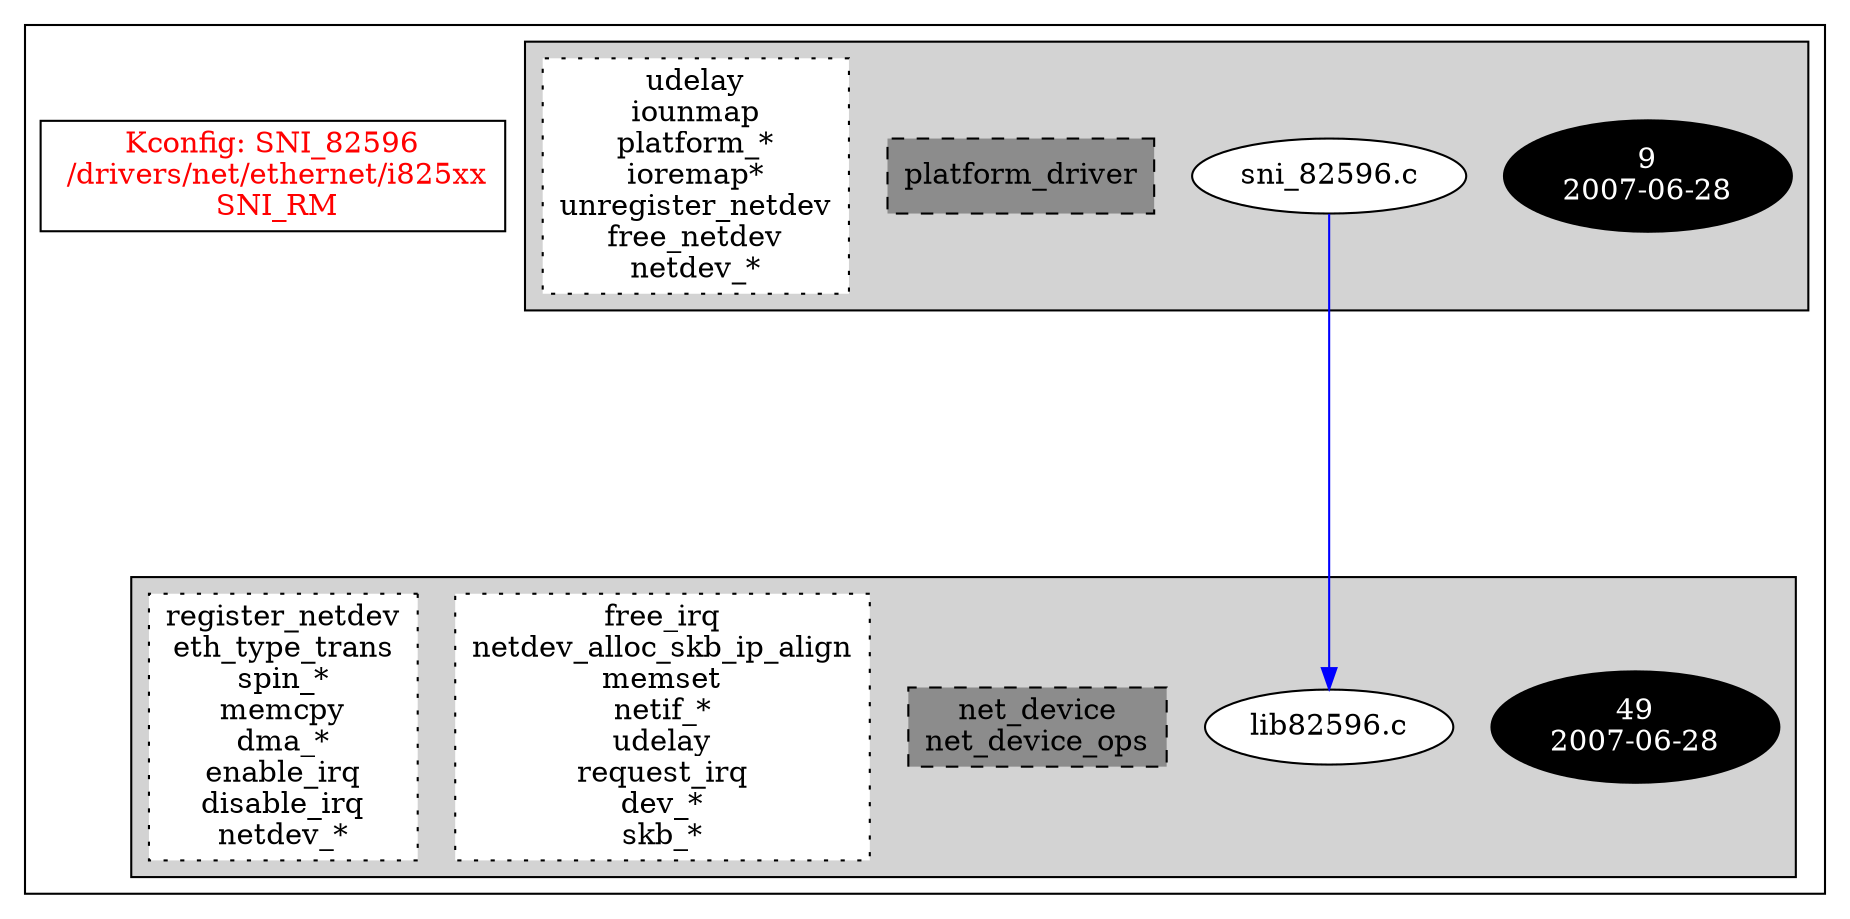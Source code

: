 digraph Driver {
	ranksep=2;
	splines=ortho;
	//Symbol: SNI_82596
	subgraph "cluster_SNI_82596"{
		subgraph "cluster_sni_82596.c" {
			style=filled
			"commit_sni_82596.c" [style=filled, fillcolor=black, fontcolor=white, label="9\n2007-06-28"];
			"sni_82596.c" [style=filled, fillcolor=white, fontcolor=black, label="sni_82596.c\n"];
			"structs-sni_82596.c" [style="filled,dashed" shape=box, fillcolor=grey55, fontcolor=black, label="platform_driver\n"];
			"funccall0-sni_82596.c" [style="filled,dotted" shape=box, fillcolor=white, fontcolor=black, label="udelay\niounmap\nplatform_*\nioremap*\nunregister_netdev\nfree_netdev\nnetdev_*\n"];
		}
		subgraph "cluster_lib82596.c" {
			style=filled
			"commit_lib82596.c" [style=filled, fillcolor=black, fontcolor=white, label="49\n2007-06-28"];
			"lib82596.c" [style=filled, fillcolor=white, fontcolor=black, label="lib82596.c\n"];
			"structs-lib82596.c" [style="filled,dashed" shape=box, fillcolor=grey55, fontcolor=black, label="net_device\nnet_device_ops\n"];
			"funccall2-lib82596.c" [style="filled,dotted" shape=box, fillcolor=white, fontcolor=black, label="free_irq\nnetdev_alloc_skb_ip_align\nmemset\nnetif_*\nudelay\nrequest_irq\ndev_*\nskb_*\n"];
			"funccall1-lib82596.c" [style="filled,dotted" shape=box, fillcolor=white, fontcolor=black, label="register_netdev\neth_type_trans\nspin_*\nmemcpy\ndma_*\nenable_irq\ndisable_irq\nnetdev_*\n"];
		}
		"K:SNI_82596" [label="Kconfig: SNI_82596\n /drivers/net/ethernet/i825xx\n  SNI_RM ", shape=box, fontcolor=red];
	}
"sni_82596.c" -> "lib82596.c"[color=blue];
}
